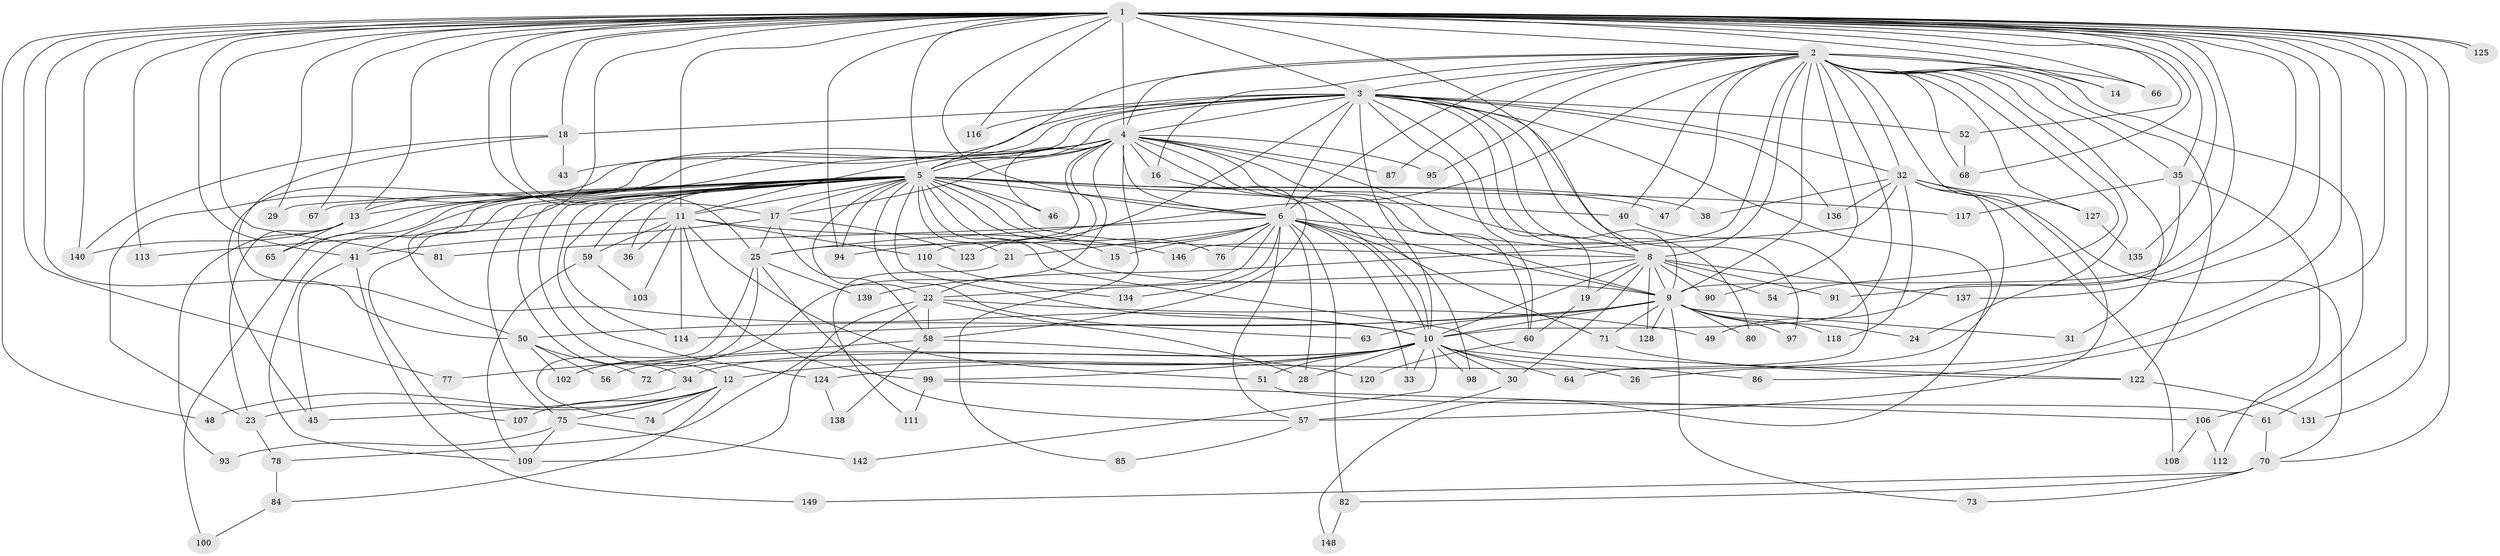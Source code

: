 // Generated by graph-tools (version 1.1) at 2025/23/03/03/25 07:23:38]
// undirected, 116 vertices, 274 edges
graph export_dot {
graph [start="1"]
  node [color=gray90,style=filled];
  1 [super="+44"];
  2 [super="+132"];
  3 [super="+62"];
  4 [super="+20"];
  5 [super="+7"];
  6 [super="+147"];
  8 [super="+141"];
  9 [super="+39"];
  10 [super="+27"];
  11 [super="+96"];
  12 [super="+42"];
  13 [super="+53"];
  14;
  15;
  16;
  17 [super="+92"];
  18 [super="+145"];
  19;
  21;
  22 [super="+37"];
  23;
  24;
  25 [super="+69"];
  26;
  28 [super="+88"];
  29;
  30;
  31;
  32 [super="+79"];
  33;
  34;
  35;
  36;
  38;
  40;
  41 [super="+121"];
  43 [super="+101"];
  45 [super="+115"];
  46;
  47;
  48;
  49;
  50 [super="+55"];
  51;
  52 [super="+104"];
  54;
  56;
  57 [super="+105"];
  58 [super="+89"];
  59 [super="+126"];
  60 [super="+83"];
  61;
  63;
  64;
  65;
  66;
  67;
  68;
  70;
  71;
  72;
  73;
  74;
  75 [super="+130"];
  76;
  77;
  78;
  80;
  81;
  82 [super="+119"];
  84;
  85;
  86;
  87;
  90;
  91;
  93;
  94;
  95;
  97;
  98;
  99;
  100;
  102 [super="+133"];
  103;
  106 [super="+143"];
  107;
  108;
  109;
  110;
  111;
  112;
  113;
  114 [super="+129"];
  116;
  117;
  118;
  120;
  122 [super="+144"];
  123;
  124;
  125;
  127;
  128;
  131;
  134;
  135;
  136;
  137;
  138;
  139;
  140;
  142;
  146;
  148;
  149;
  1 -- 2;
  1 -- 3;
  1 -- 4;
  1 -- 5 [weight=2];
  1 -- 6;
  1 -- 8;
  1 -- 9 [weight=2];
  1 -- 10;
  1 -- 14;
  1 -- 18;
  1 -- 26;
  1 -- 29;
  1 -- 35;
  1 -- 41;
  1 -- 48;
  1 -- 52;
  1 -- 67;
  1 -- 81;
  1 -- 86;
  1 -- 91;
  1 -- 94;
  1 -- 125;
  1 -- 125;
  1 -- 131;
  1 -- 135;
  1 -- 137;
  1 -- 140;
  1 -- 11;
  1 -- 66;
  1 -- 68;
  1 -- 70;
  1 -- 77;
  1 -- 17;
  1 -- 113;
  1 -- 50;
  1 -- 116;
  1 -- 25;
  1 -- 61;
  1 -- 13;
  2 -- 3;
  2 -- 4;
  2 -- 5 [weight=2];
  2 -- 6;
  2 -- 8;
  2 -- 9;
  2 -- 10;
  2 -- 14;
  2 -- 16;
  2 -- 24;
  2 -- 25;
  2 -- 31;
  2 -- 32;
  2 -- 35;
  2 -- 40;
  2 -- 47;
  2 -- 54;
  2 -- 66;
  2 -- 68;
  2 -- 87;
  2 -- 90;
  2 -- 95;
  2 -- 106 [weight=2];
  2 -- 122;
  2 -- 127;
  2 -- 146;
  2 -- 57;
  3 -- 4;
  3 -- 5 [weight=2];
  3 -- 6;
  3 -- 8;
  3 -- 9;
  3 -- 10 [weight=2];
  3 -- 18;
  3 -- 19;
  3 -- 23;
  3 -- 32;
  3 -- 43;
  3 -- 52;
  3 -- 60;
  3 -- 80;
  3 -- 97;
  3 -- 116;
  3 -- 123;
  3 -- 136;
  3 -- 148;
  3 -- 45;
  4 -- 5 [weight=3];
  4 -- 6;
  4 -- 8;
  4 -- 9;
  4 -- 10;
  4 -- 11;
  4 -- 13;
  4 -- 16;
  4 -- 17;
  4 -- 46;
  4 -- 85;
  4 -- 87;
  4 -- 95;
  4 -- 98;
  4 -- 110;
  4 -- 22;
  4 -- 60;
  4 -- 25;
  4 -- 41;
  5 -- 6 [weight=2];
  5 -- 8 [weight=3];
  5 -- 9 [weight=2];
  5 -- 10 [weight=3];
  5 -- 11;
  5 -- 12;
  5 -- 13;
  5 -- 15;
  5 -- 38;
  5 -- 46;
  5 -- 47;
  5 -- 59;
  5 -- 63;
  5 -- 75;
  5 -- 76;
  5 -- 100;
  5 -- 107;
  5 -- 109;
  5 -- 117;
  5 -- 122;
  5 -- 65;
  5 -- 67;
  5 -- 17;
  5 -- 21;
  5 -- 22;
  5 -- 29;
  5 -- 94;
  5 -- 34;
  5 -- 36;
  5 -- 40;
  5 -- 124;
  5 -- 114;
  6 -- 8;
  6 -- 9;
  6 -- 10;
  6 -- 15;
  6 -- 21;
  6 -- 28;
  6 -- 33;
  6 -- 57;
  6 -- 71;
  6 -- 76;
  6 -- 81;
  6 -- 82 [weight=2];
  6 -- 102;
  6 -- 134;
  6 -- 94;
  8 -- 9;
  8 -- 10;
  8 -- 19;
  8 -- 22;
  8 -- 30;
  8 -- 54;
  8 -- 90;
  8 -- 91;
  8 -- 128;
  8 -- 137;
  9 -- 10;
  9 -- 24;
  9 -- 31;
  9 -- 63;
  9 -- 97;
  9 -- 114;
  9 -- 118;
  9 -- 128;
  9 -- 80;
  9 -- 73;
  9 -- 71;
  9 -- 50;
  10 -- 12;
  10 -- 26;
  10 -- 30;
  10 -- 33;
  10 -- 34;
  10 -- 51;
  10 -- 56;
  10 -- 64;
  10 -- 86;
  10 -- 98;
  10 -- 99;
  10 -- 124;
  10 -- 142;
  10 -- 28;
  11 -- 36;
  11 -- 51;
  11 -- 59;
  11 -- 99;
  11 -- 103;
  11 -- 110;
  11 -- 113;
  11 -- 114;
  11 -- 146;
  12 -- 48;
  12 -- 75;
  12 -- 84;
  12 -- 107;
  12 -- 74;
  12 -- 23;
  13 -- 23;
  13 -- 65;
  13 -- 93;
  13 -- 140;
  16 -- 58;
  17 -- 25;
  17 -- 41;
  17 -- 58;
  17 -- 123;
  18 -- 43;
  18 -- 50;
  18 -- 140;
  19 -- 60;
  21 -- 111;
  22 -- 28;
  22 -- 49;
  22 -- 109;
  22 -- 78;
  22 -- 58;
  23 -- 78;
  25 -- 57;
  25 -- 102;
  25 -- 139;
  25 -- 74;
  30 -- 57;
  32 -- 38;
  32 -- 72;
  32 -- 108;
  32 -- 118;
  32 -- 127;
  32 -- 136;
  32 -- 139;
  32 -- 70;
  34 -- 45;
  35 -- 49;
  35 -- 112;
  35 -- 117;
  40 -- 64;
  41 -- 45;
  41 -- 149;
  50 -- 102;
  50 -- 56;
  50 -- 72;
  51 -- 61;
  52 -- 68;
  57 -- 85;
  58 -- 77;
  58 -- 138;
  58 -- 120;
  59 -- 103;
  59 -- 109;
  60 -- 120;
  61 -- 70;
  70 -- 73;
  70 -- 82;
  70 -- 149;
  71 -- 122;
  75 -- 93;
  75 -- 142;
  75 -- 109;
  78 -- 84;
  82 -- 148;
  84 -- 100;
  99 -- 106;
  99 -- 111;
  106 -- 108;
  106 -- 112;
  110 -- 134;
  122 -- 131;
  124 -- 138;
  127 -- 135;
}
